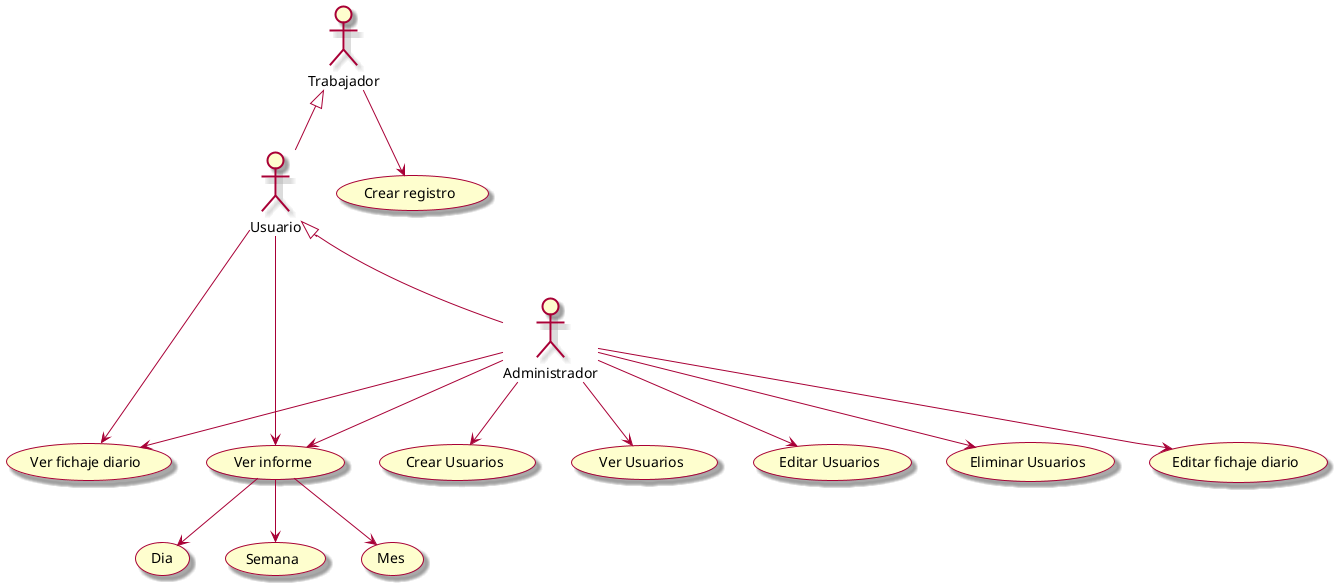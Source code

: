 @startuml

skin rose

Usuario -up-|> Trabajador
Administrador -up-|> Usuario

Trabajador --> (Crear registro)

Usuario --> (Ver fichaje diario)
Usuario --> (Ver informe)

Administrador --> (Ver fichaje diario)
Administrador --> (Editar fichaje diario)

Administrador --> (Ver informe)

Administrador --> (Crear Usuarios)
Administrador --> (Ver Usuarios)
Administrador --> (Editar Usuarios)
Administrador --> (Eliminar Usuarios)

(Ver informe) --> (Dia)
(Ver informe) --> (Semana)
(Ver informe) --> (Mes)

@enduml